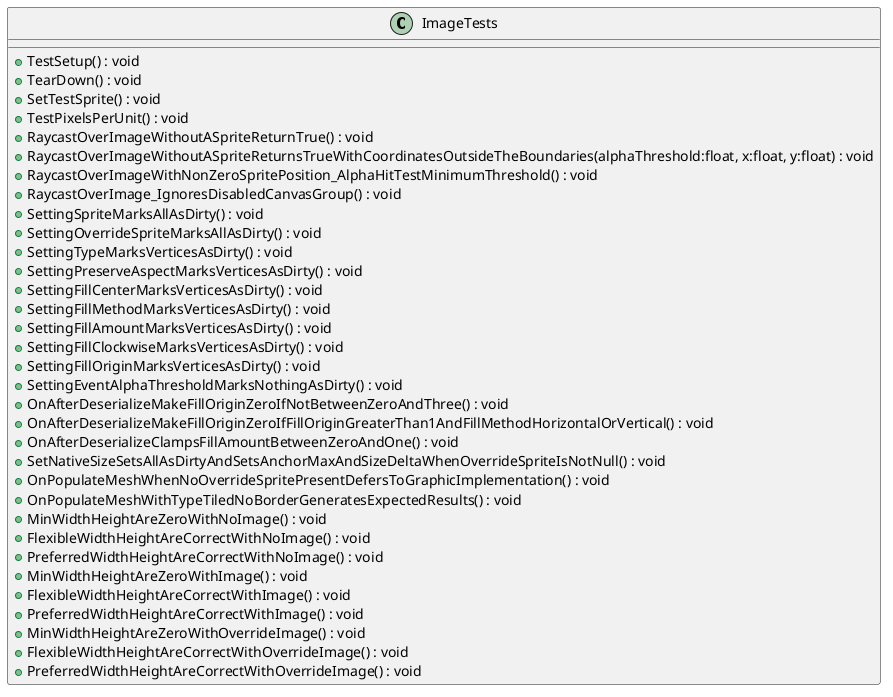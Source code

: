 @startuml
class ImageTests {
    + TestSetup() : void
    + TearDown() : void
    + SetTestSprite() : void
    + TestPixelsPerUnit() : void
    + RaycastOverImageWithoutASpriteReturnTrue() : void
    + RaycastOverImageWithoutASpriteReturnsTrueWithCoordinatesOutsideTheBoundaries(alphaThreshold:float, x:float, y:float) : void
    + RaycastOverImageWithNonZeroSpritePosition_AlphaHitTestMinimumThreshold() : void
    + RaycastOverImage_IgnoresDisabledCanvasGroup() : void
    + SettingSpriteMarksAllAsDirty() : void
    + SettingOverrideSpriteMarksAllAsDirty() : void
    + SettingTypeMarksVerticesAsDirty() : void
    + SettingPreserveAspectMarksVerticesAsDirty() : void
    + SettingFillCenterMarksVerticesAsDirty() : void
    + SettingFillMethodMarksVerticesAsDirty() : void
    + SettingFillAmountMarksVerticesAsDirty() : void
    + SettingFillClockwiseMarksVerticesAsDirty() : void
    + SettingFillOriginMarksVerticesAsDirty() : void
    + SettingEventAlphaThresholdMarksNothingAsDirty() : void
    + OnAfterDeserializeMakeFillOriginZeroIfNotBetweenZeroAndThree() : void
    + OnAfterDeserializeMakeFillOriginZeroIfFillOriginGreaterThan1AndFillMethodHorizontalOrVertical() : void
    + OnAfterDeserializeClampsFillAmountBetweenZeroAndOne() : void
    + SetNativeSizeSetsAllAsDirtyAndSetsAnchorMaxAndSizeDeltaWhenOverrideSpriteIsNotNull() : void
    + OnPopulateMeshWhenNoOverrideSpritePresentDefersToGraphicImplementation() : void
    + OnPopulateMeshWithTypeTiledNoBorderGeneratesExpectedResults() : void
    + MinWidthHeightAreZeroWithNoImage() : void
    + FlexibleWidthHeightAreCorrectWithNoImage() : void
    + PreferredWidthHeightAreCorrectWithNoImage() : void
    + MinWidthHeightAreZeroWithImage() : void
    + FlexibleWidthHeightAreCorrectWithImage() : void
    + PreferredWidthHeightAreCorrectWithImage() : void
    + MinWidthHeightAreZeroWithOverrideImage() : void
    + FlexibleWidthHeightAreCorrectWithOverrideImage() : void
    + PreferredWidthHeightAreCorrectWithOverrideImage() : void
}
@enduml

